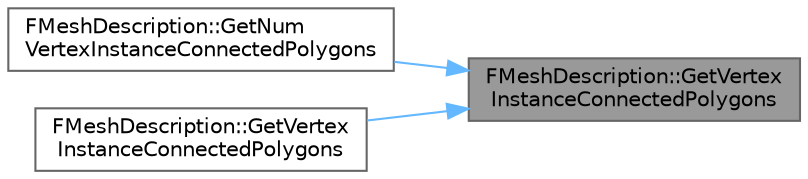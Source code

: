 digraph "FMeshDescription::GetVertexInstanceConnectedPolygons"
{
 // INTERACTIVE_SVG=YES
 // LATEX_PDF_SIZE
  bgcolor="transparent";
  edge [fontname=Helvetica,fontsize=10,labelfontname=Helvetica,labelfontsize=10];
  node [fontname=Helvetica,fontsize=10,shape=box,height=0.2,width=0.4];
  rankdir="RL";
  Node1 [id="Node000001",label="FMeshDescription::GetVertex\lInstanceConnectedPolygons",height=0.2,width=0.4,color="gray40", fillcolor="grey60", style="filled", fontcolor="black",tooltip="Populates the passed array with the polygons connected to this vertex instance."];
  Node1 -> Node2 [id="edge1_Node000001_Node000002",dir="back",color="steelblue1",style="solid",tooltip=" "];
  Node2 [id="Node000002",label="FMeshDescription::GetNum\lVertexInstanceConnectedPolygons",height=0.2,width=0.4,color="grey40", fillcolor="white", style="filled",URL="$da/d5f/structFMeshDescription.html#abca14120ba05ee003e0455d23263a047",tooltip="Returns the number of polygons connected to this vertex instance."];
  Node1 -> Node3 [id="edge2_Node000001_Node000003",dir="back",color="steelblue1",style="solid",tooltip=" "];
  Node3 [id="Node000003",label="FMeshDescription::GetVertex\lInstanceConnectedPolygons",height=0.2,width=0.4,color="grey40", fillcolor="white", style="filled",URL="$da/d5f/structFMeshDescription.html#a6933e6580c603f9bf872bf03c999d161",tooltip="Returns the polygons connected to this vertex instance as an array with the specified allocator templ..."];
}
